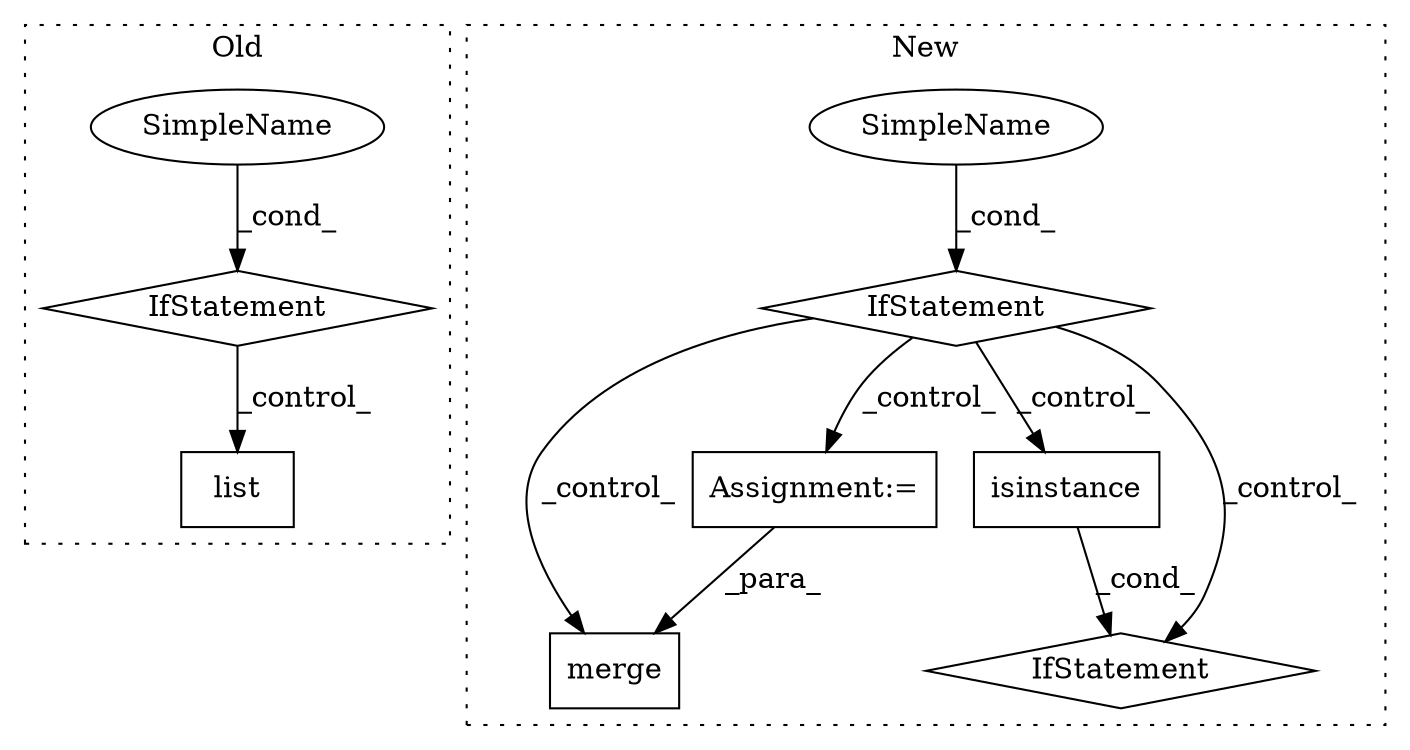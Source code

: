 digraph G {
subgraph cluster0 {
1 [label="list" a="32" s="9714,9741" l="5,1" shape="box"];
4 [label="IfStatement" a="25" s="9674,9695" l="4,2" shape="diamond"];
6 [label="SimpleName" a="42" s="" l="" shape="ellipse"];
label = "Old";
style="dotted";
}
subgraph cluster1 {
2 [label="merge" a="32" s="11823,11840" l="6,1" shape="box"];
3 [label="IfStatement" a="25" s="11428,11449" l="4,2" shape="diamond"];
5 [label="SimpleName" a="42" s="" l="" shape="ellipse"];
7 [label="isinstance" a="32" s="11558,11584" l="11,1" shape="box"];
8 [label="IfStatement" a="25" s="11585" l="10" shape="diamond"];
9 [label="Assignment:=" a="7" s="11520" l="1" shape="box"];
label = "New";
style="dotted";
}
3 -> 9 [label="_control_"];
3 -> 8 [label="_control_"];
3 -> 2 [label="_control_"];
3 -> 7 [label="_control_"];
4 -> 1 [label="_control_"];
5 -> 3 [label="_cond_"];
6 -> 4 [label="_cond_"];
7 -> 8 [label="_cond_"];
9 -> 2 [label="_para_"];
}